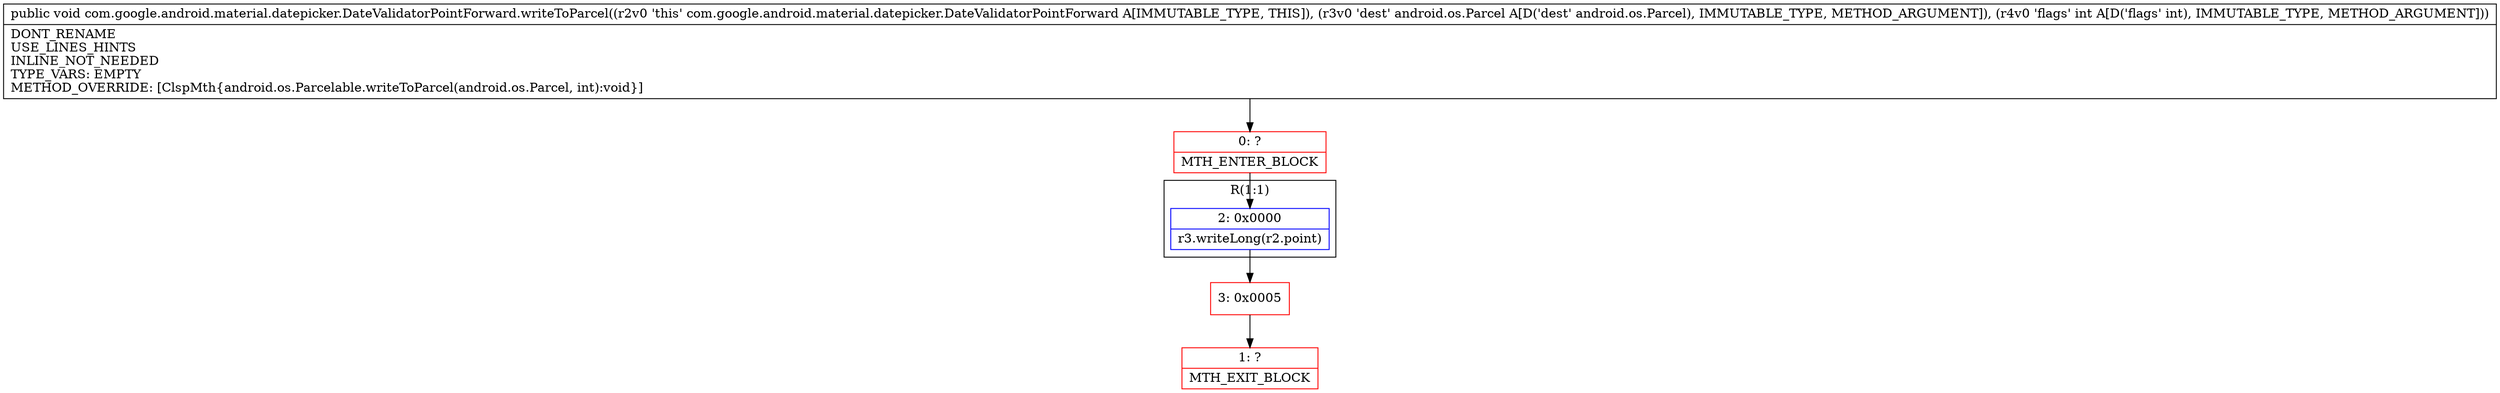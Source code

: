 digraph "CFG forcom.google.android.material.datepicker.DateValidatorPointForward.writeToParcel(Landroid\/os\/Parcel;I)V" {
subgraph cluster_Region_1917956028 {
label = "R(1:1)";
node [shape=record,color=blue];
Node_2 [shape=record,label="{2\:\ 0x0000|r3.writeLong(r2.point)\l}"];
}
Node_0 [shape=record,color=red,label="{0\:\ ?|MTH_ENTER_BLOCK\l}"];
Node_3 [shape=record,color=red,label="{3\:\ 0x0005}"];
Node_1 [shape=record,color=red,label="{1\:\ ?|MTH_EXIT_BLOCK\l}"];
MethodNode[shape=record,label="{public void com.google.android.material.datepicker.DateValidatorPointForward.writeToParcel((r2v0 'this' com.google.android.material.datepicker.DateValidatorPointForward A[IMMUTABLE_TYPE, THIS]), (r3v0 'dest' android.os.Parcel A[D('dest' android.os.Parcel), IMMUTABLE_TYPE, METHOD_ARGUMENT]), (r4v0 'flags' int A[D('flags' int), IMMUTABLE_TYPE, METHOD_ARGUMENT]))  | DONT_RENAME\lUSE_LINES_HINTS\lINLINE_NOT_NEEDED\lTYPE_VARS: EMPTY\lMETHOD_OVERRIDE: [ClspMth\{android.os.Parcelable.writeToParcel(android.os.Parcel, int):void\}]\l}"];
MethodNode -> Node_0;Node_2 -> Node_3;
Node_0 -> Node_2;
Node_3 -> Node_1;
}

